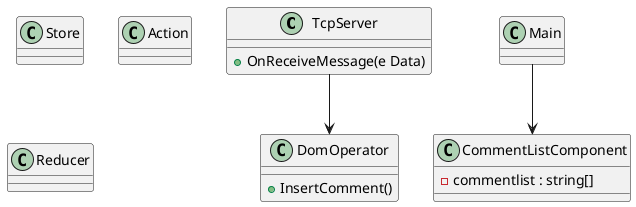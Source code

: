 @startuml クラス図
    '=========== Tcp側 =================
    class TcpServer{
        + OnReceiveMessage(e Data)
    }

    class DomOperator{
        + InsertComment()
    }

    TcpServer --> DomOperator
    '=========== View側 ==================
    class Store

    class Action

    class Reducer

    class CommentListComponent{
        - commentlist : string[]
    }

    class Main  

    Main -down-> CommentListComponent 

@enduml
